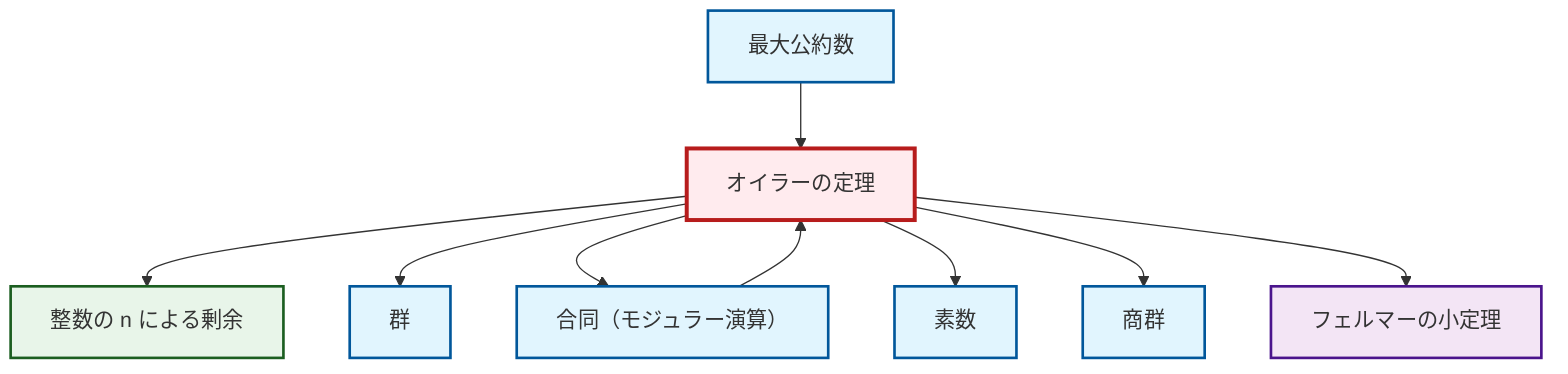 graph TD
    classDef definition fill:#e1f5fe,stroke:#01579b,stroke-width:2px
    classDef theorem fill:#f3e5f5,stroke:#4a148c,stroke-width:2px
    classDef axiom fill:#fff3e0,stroke:#e65100,stroke-width:2px
    classDef example fill:#e8f5e9,stroke:#1b5e20,stroke-width:2px
    classDef current fill:#ffebee,stroke:#b71c1c,stroke-width:3px
    thm-euler["オイラーの定理"]:::theorem
    def-group["群"]:::definition
    def-prime["素数"]:::definition
    def-congruence["合同（モジュラー演算）"]:::definition
    thm-fermat-little["フェルマーの小定理"]:::theorem
    def-gcd["最大公約数"]:::definition
    def-quotient-group["商群"]:::definition
    ex-quotient-integers-mod-n["整数の n による剰余"]:::example
    thm-euler --> ex-quotient-integers-mod-n
    thm-euler --> def-group
    def-congruence --> thm-euler
    def-gcd --> thm-euler
    thm-euler --> def-congruence
    thm-euler --> def-prime
    thm-euler --> def-quotient-group
    thm-euler --> thm-fermat-little
    class thm-euler current